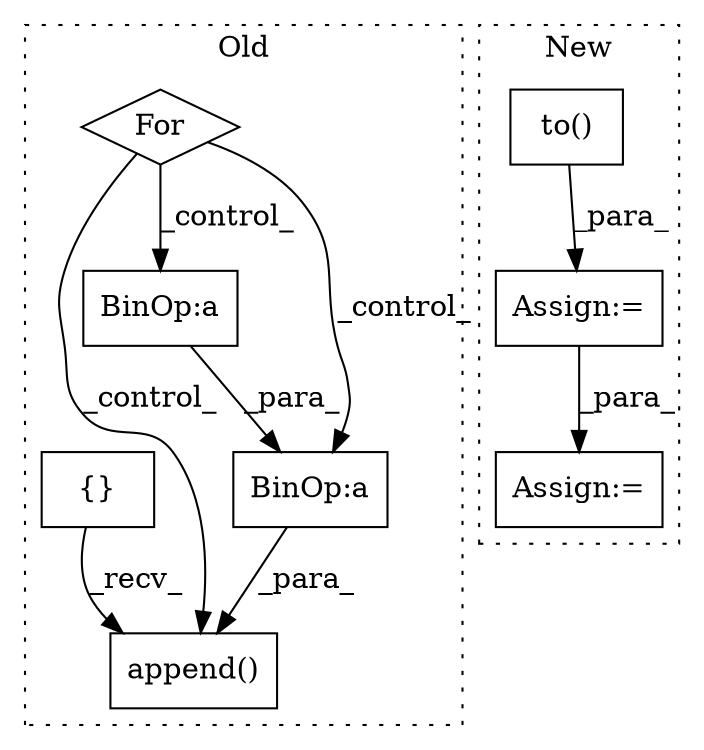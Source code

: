 digraph G {
subgraph cluster0 {
1 [label="append()" a="75" s="42263,42308" l="19,1" shape="box"];
3 [label="For" a="107" s="41835,41865" l="4,15" shape="diamond"];
4 [label="{}" a="59" s="41823,41823" l="2,1" shape="box"];
7 [label="BinOp:a" a="82" s="42185" l="3" shape="box"];
8 [label="BinOp:a" a="82" s="42233" l="4" shape="box"];
label = "Old";
style="dotted";
}
subgraph cluster1 {
2 [label="to()" a="75" s="41187,41201" l="8,1" shape="box"];
5 [label="Assign:=" a="68" s="41744" l="3" shape="box"];
6 [label="Assign:=" a="68" s="41890" l="3" shape="box"];
label = "New";
style="dotted";
}
2 -> 5 [label="_para_"];
3 -> 7 [label="_control_"];
3 -> 1 [label="_control_"];
3 -> 8 [label="_control_"];
4 -> 1 [label="_recv_"];
5 -> 6 [label="_para_"];
7 -> 8 [label="_para_"];
8 -> 1 [label="_para_"];
}